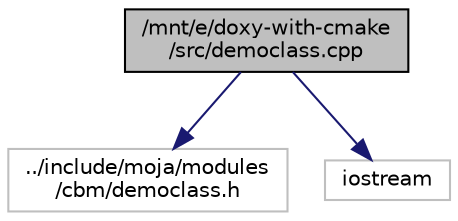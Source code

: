 digraph "/mnt/e/doxy-with-cmake/src/democlass.cpp"
{
 // LATEX_PDF_SIZE
  edge [fontname="Helvetica",fontsize="10",labelfontname="Helvetica",labelfontsize="10"];
  node [fontname="Helvetica",fontsize="10",shape=record];
  Node1 [label="/mnt/e/doxy-with-cmake\l/src/democlass.cpp",height=0.2,width=0.4,color="black", fillcolor="grey75", style="filled", fontcolor="black",tooltip="Democlass."];
  Node1 -> Node2 [color="midnightblue",fontsize="10",style="solid",fontname="Helvetica"];
  Node2 [label="../include/moja/modules\l/cbm/democlass.h",height=0.2,width=0.4,color="grey75", fillcolor="white", style="filled",tooltip=" "];
  Node1 -> Node3 [color="midnightblue",fontsize="10",style="solid",fontname="Helvetica"];
  Node3 [label="iostream",height=0.2,width=0.4,color="grey75", fillcolor="white", style="filled",tooltip=" "];
}
